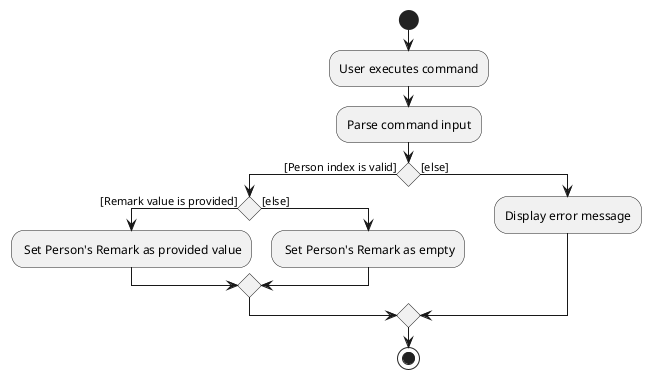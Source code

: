 @startuml

start
:User executes command;
:Parse command input;
if () then ([Person index is valid])
    if () then ([Remark value is provided])
        : Set Person's Remark as provided value;

    else ([else])
        : Set Person's Remark as empty;
    endif

else ([else])
  :Display error message;
endif

stop

@enduml